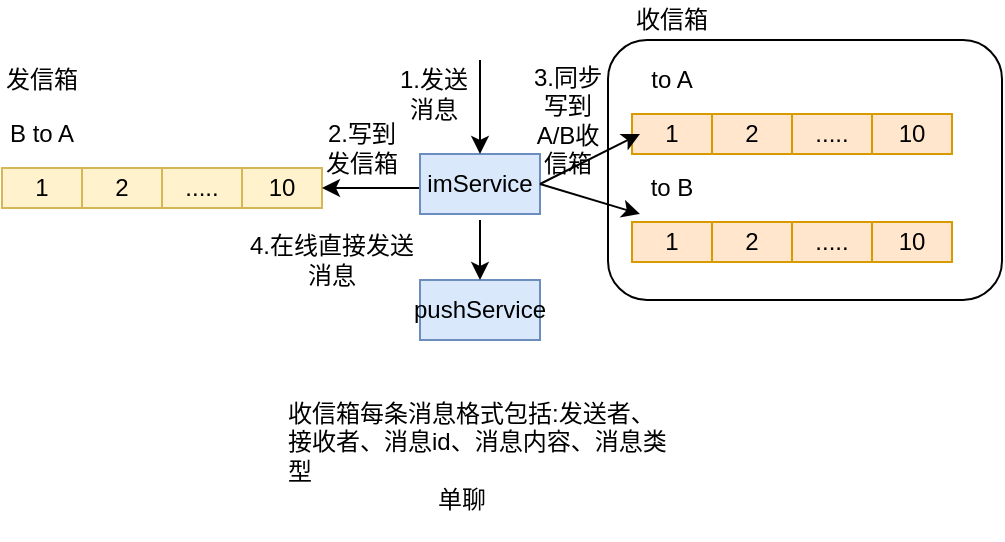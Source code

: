<mxfile version="12.4.8" type="github">
  <diagram id="KFPWuCin9HiiDJ0GUUOY" name="Page-1">
    <mxGraphModel dx="773" dy="393" grid="1" gridSize="10" guides="1" tooltips="1" connect="1" arrows="1" fold="1" page="1" pageScale="1" pageWidth="827" pageHeight="1169" math="0" shadow="0">
      <root>
        <mxCell id="0"/>
        <mxCell id="1" parent="0"/>
        <mxCell id="gE9azoA6skdPwoxY1DG7-41" value="" style="rounded=1;whiteSpace=wrap;html=1;" parent="1" vertex="1">
          <mxGeometry x="353" y="70" width="197" height="130" as="geometry"/>
        </mxCell>
        <mxCell id="gE9azoA6skdPwoxY1DG7-1" value="1" style="rounded=0;whiteSpace=wrap;html=1;fillColor=#fff2cc;strokeColor=#d6b656;" parent="1" vertex="1">
          <mxGeometry x="50" y="134" width="40" height="20" as="geometry"/>
        </mxCell>
        <mxCell id="gE9azoA6skdPwoxY1DG7-3" value="2" style="rounded=0;whiteSpace=wrap;html=1;fillColor=#fff2cc;strokeColor=#d6b656;" parent="1" vertex="1">
          <mxGeometry x="90" y="134" width="40" height="20" as="geometry"/>
        </mxCell>
        <mxCell id="gE9azoA6skdPwoxY1DG7-4" value="....." style="rounded=0;whiteSpace=wrap;html=1;fillColor=#fff2cc;strokeColor=#d6b656;" parent="1" vertex="1">
          <mxGeometry x="130" y="134" width="40" height="20" as="geometry"/>
        </mxCell>
        <mxCell id="gE9azoA6skdPwoxY1DG7-5" value="10" style="rounded=0;whiteSpace=wrap;html=1;fillColor=#fff2cc;strokeColor=#d6b656;" parent="1" vertex="1">
          <mxGeometry x="170" y="134" width="40" height="20" as="geometry"/>
        </mxCell>
        <mxCell id="gE9azoA6skdPwoxY1DG7-14" value="B to A" style="text;html=1;strokeColor=none;fillColor=none;align=center;verticalAlign=middle;whiteSpace=wrap;rounded=0;" parent="1" vertex="1">
          <mxGeometry x="50" y="107" width="40" height="20" as="geometry"/>
        </mxCell>
        <mxCell id="gE9azoA6skdPwoxY1DG7-20" value="1" style="rounded=0;whiteSpace=wrap;html=1;fillColor=#ffe6cc;strokeColor=#d79b00;" parent="1" vertex="1">
          <mxGeometry x="365" y="107" width="40" height="20" as="geometry"/>
        </mxCell>
        <mxCell id="gE9azoA6skdPwoxY1DG7-21" value="2" style="rounded=0;whiteSpace=wrap;html=1;fillColor=#ffe6cc;strokeColor=#d79b00;" parent="1" vertex="1">
          <mxGeometry x="405" y="107" width="40" height="20" as="geometry"/>
        </mxCell>
        <mxCell id="gE9azoA6skdPwoxY1DG7-22" value="....." style="rounded=0;whiteSpace=wrap;html=1;fillColor=#ffe6cc;strokeColor=#d79b00;" parent="1" vertex="1">
          <mxGeometry x="445" y="107" width="40" height="20" as="geometry"/>
        </mxCell>
        <mxCell id="gE9azoA6skdPwoxY1DG7-23" value="10" style="rounded=0;whiteSpace=wrap;html=1;fillColor=#ffe6cc;strokeColor=#d79b00;" parent="1" vertex="1">
          <mxGeometry x="485" y="107" width="40" height="20" as="geometry"/>
        </mxCell>
        <mxCell id="gE9azoA6skdPwoxY1DG7-24" value="to A" style="text;html=1;strokeColor=none;fillColor=none;align=center;verticalAlign=middle;whiteSpace=wrap;rounded=0;" parent="1" vertex="1">
          <mxGeometry x="365" y="80" width="40" height="20" as="geometry"/>
        </mxCell>
        <mxCell id="gE9azoA6skdPwoxY1DG7-25" value="1" style="rounded=0;whiteSpace=wrap;html=1;fillColor=#ffe6cc;strokeColor=#d79b00;" parent="1" vertex="1">
          <mxGeometry x="365" y="161" width="40" height="20" as="geometry"/>
        </mxCell>
        <mxCell id="gE9azoA6skdPwoxY1DG7-26" value="2" style="rounded=0;whiteSpace=wrap;html=1;fillColor=#ffe6cc;strokeColor=#d79b00;" parent="1" vertex="1">
          <mxGeometry x="405" y="161" width="40" height="20" as="geometry"/>
        </mxCell>
        <mxCell id="gE9azoA6skdPwoxY1DG7-27" value="....." style="rounded=0;whiteSpace=wrap;html=1;fillColor=#ffe6cc;strokeColor=#d79b00;" parent="1" vertex="1">
          <mxGeometry x="445" y="161" width="40" height="20" as="geometry"/>
        </mxCell>
        <mxCell id="gE9azoA6skdPwoxY1DG7-28" value="10" style="rounded=0;whiteSpace=wrap;html=1;fillColor=#ffe6cc;strokeColor=#d79b00;" parent="1" vertex="1">
          <mxGeometry x="485" y="161" width="40" height="20" as="geometry"/>
        </mxCell>
        <mxCell id="gE9azoA6skdPwoxY1DG7-29" value="to B" style="text;html=1;strokeColor=none;fillColor=none;align=center;verticalAlign=middle;whiteSpace=wrap;rounded=0;" parent="1" vertex="1">
          <mxGeometry x="365" y="134" width="40" height="20" as="geometry"/>
        </mxCell>
        <mxCell id="gE9azoA6skdPwoxY1DG7-31" value="" style="endArrow=classic;html=1;entryX=1;entryY=0.5;entryDx=0;entryDy=0;" parent="1" target="gE9azoA6skdPwoxY1DG7-5" edge="1">
          <mxGeometry width="50" height="50" relative="1" as="geometry">
            <mxPoint x="259" y="144" as="sourcePoint"/>
            <mxPoint x="259" y="144" as="targetPoint"/>
          </mxGeometry>
        </mxCell>
        <mxCell id="gE9azoA6skdPwoxY1DG7-32" value="imService" style="rounded=0;whiteSpace=wrap;html=1;fillColor=#dae8fc;strokeColor=#6c8ebf;" parent="1" vertex="1">
          <mxGeometry x="259" y="127" width="60" height="30" as="geometry"/>
        </mxCell>
        <mxCell id="gE9azoA6skdPwoxY1DG7-33" value="" style="endArrow=classic;html=1;exitX=1;exitY=0.5;exitDx=0;exitDy=0;" parent="1" source="gE9azoA6skdPwoxY1DG7-32" edge="1">
          <mxGeometry width="50" height="50" relative="1" as="geometry">
            <mxPoint x="59" y="277" as="sourcePoint"/>
            <mxPoint x="369" y="117" as="targetPoint"/>
          </mxGeometry>
        </mxCell>
        <mxCell id="gE9azoA6skdPwoxY1DG7-34" value="" style="endArrow=classic;html=1;exitX=1;exitY=0.5;exitDx=0;exitDy=0;" parent="1" source="gE9azoA6skdPwoxY1DG7-32" edge="1">
          <mxGeometry width="50" height="50" relative="1" as="geometry">
            <mxPoint x="329" y="152" as="sourcePoint"/>
            <mxPoint x="369" y="157" as="targetPoint"/>
          </mxGeometry>
        </mxCell>
        <mxCell id="gE9azoA6skdPwoxY1DG7-35" value="收信箱每条消息格式包括:发送者、接收者、消息id、消息内容、消息类型" style="text;html=1;strokeColor=none;fillColor=none;spacing=5;spacingTop=-20;whiteSpace=wrap;overflow=hidden;rounded=0;" parent="1" vertex="1">
          <mxGeometry x="187.5" y="260" width="203" height="60" as="geometry"/>
        </mxCell>
        <mxCell id="gE9azoA6skdPwoxY1DG7-36" value="pushService" style="rounded=0;whiteSpace=wrap;html=1;fillColor=#dae8fc;strokeColor=#6c8ebf;" parent="1" vertex="1">
          <mxGeometry x="259" y="190" width="60" height="30" as="geometry"/>
        </mxCell>
        <mxCell id="gE9azoA6skdPwoxY1DG7-38" value="4.在线直接发送消息" style="text;html=1;strokeColor=none;fillColor=none;align=center;verticalAlign=middle;whiteSpace=wrap;rounded=0;" parent="1" vertex="1">
          <mxGeometry x="170" y="170" width="90" height="20" as="geometry"/>
        </mxCell>
        <mxCell id="gE9azoA6skdPwoxY1DG7-40" value="" style="endArrow=classic;html=1;entryX=0.5;entryY=0;entryDx=0;entryDy=0;" parent="1" target="gE9azoA6skdPwoxY1DG7-36" edge="1">
          <mxGeometry width="50" height="50" relative="1" as="geometry">
            <mxPoint x="289" y="160" as="sourcePoint"/>
            <mxPoint x="289" y="180" as="targetPoint"/>
          </mxGeometry>
        </mxCell>
        <mxCell id="gE9azoA6skdPwoxY1DG7-42" value="收信箱" style="text;html=1;strokeColor=none;fillColor=none;align=center;verticalAlign=middle;whiteSpace=wrap;rounded=0;" parent="1" vertex="1">
          <mxGeometry x="365" y="50" width="40" height="20" as="geometry"/>
        </mxCell>
        <mxCell id="gE9azoA6skdPwoxY1DG7-43" value="发信箱" style="text;html=1;strokeColor=none;fillColor=none;align=center;verticalAlign=middle;whiteSpace=wrap;rounded=0;" parent="1" vertex="1">
          <mxGeometry x="50" y="80" width="40" height="20" as="geometry"/>
        </mxCell>
        <mxCell id="ED0b56UACd6ZC04ttCAx-2" value="1.发送消息" style="text;html=1;strokeColor=none;fillColor=none;align=center;verticalAlign=middle;whiteSpace=wrap;rounded=0;" parent="1" vertex="1">
          <mxGeometry x="245.5" y="87" width="40" height="20" as="geometry"/>
        </mxCell>
        <mxCell id="ED0b56UACd6ZC04ttCAx-3" value="" style="endArrow=classic;html=1;entryX=0.5;entryY=0;entryDx=0;entryDy=0;" parent="1" target="gE9azoA6skdPwoxY1DG7-32" edge="1">
          <mxGeometry width="50" height="50" relative="1" as="geometry">
            <mxPoint x="289" y="80" as="sourcePoint"/>
            <mxPoint x="335.5" y="30" as="targetPoint"/>
          </mxGeometry>
        </mxCell>
        <mxCell id="ED0b56UACd6ZC04ttCAx-7" value="2.写到发信箱" style="text;html=1;strokeColor=none;fillColor=none;align=center;verticalAlign=middle;whiteSpace=wrap;rounded=0;" parent="1" vertex="1">
          <mxGeometry x="210" y="114" width="40" height="20" as="geometry"/>
        </mxCell>
        <mxCell id="ED0b56UACd6ZC04ttCAx-9" value="3.同步写到A/B收信箱" style="text;html=1;strokeColor=none;fillColor=none;align=center;verticalAlign=middle;whiteSpace=wrap;rounded=0;" parent="1" vertex="1">
          <mxGeometry x="313" y="100" width="40" height="20" as="geometry"/>
        </mxCell>
        <mxCell id="Upl8T0m8wmaK913Lbgg_-1" value="单聊" style="text;html=1;strokeColor=none;fillColor=none;align=center;verticalAlign=middle;whiteSpace=wrap;rounded=0;" vertex="1" parent="1">
          <mxGeometry x="260" y="290" width="40" height="20" as="geometry"/>
        </mxCell>
      </root>
    </mxGraphModel>
  </diagram>
</mxfile>
